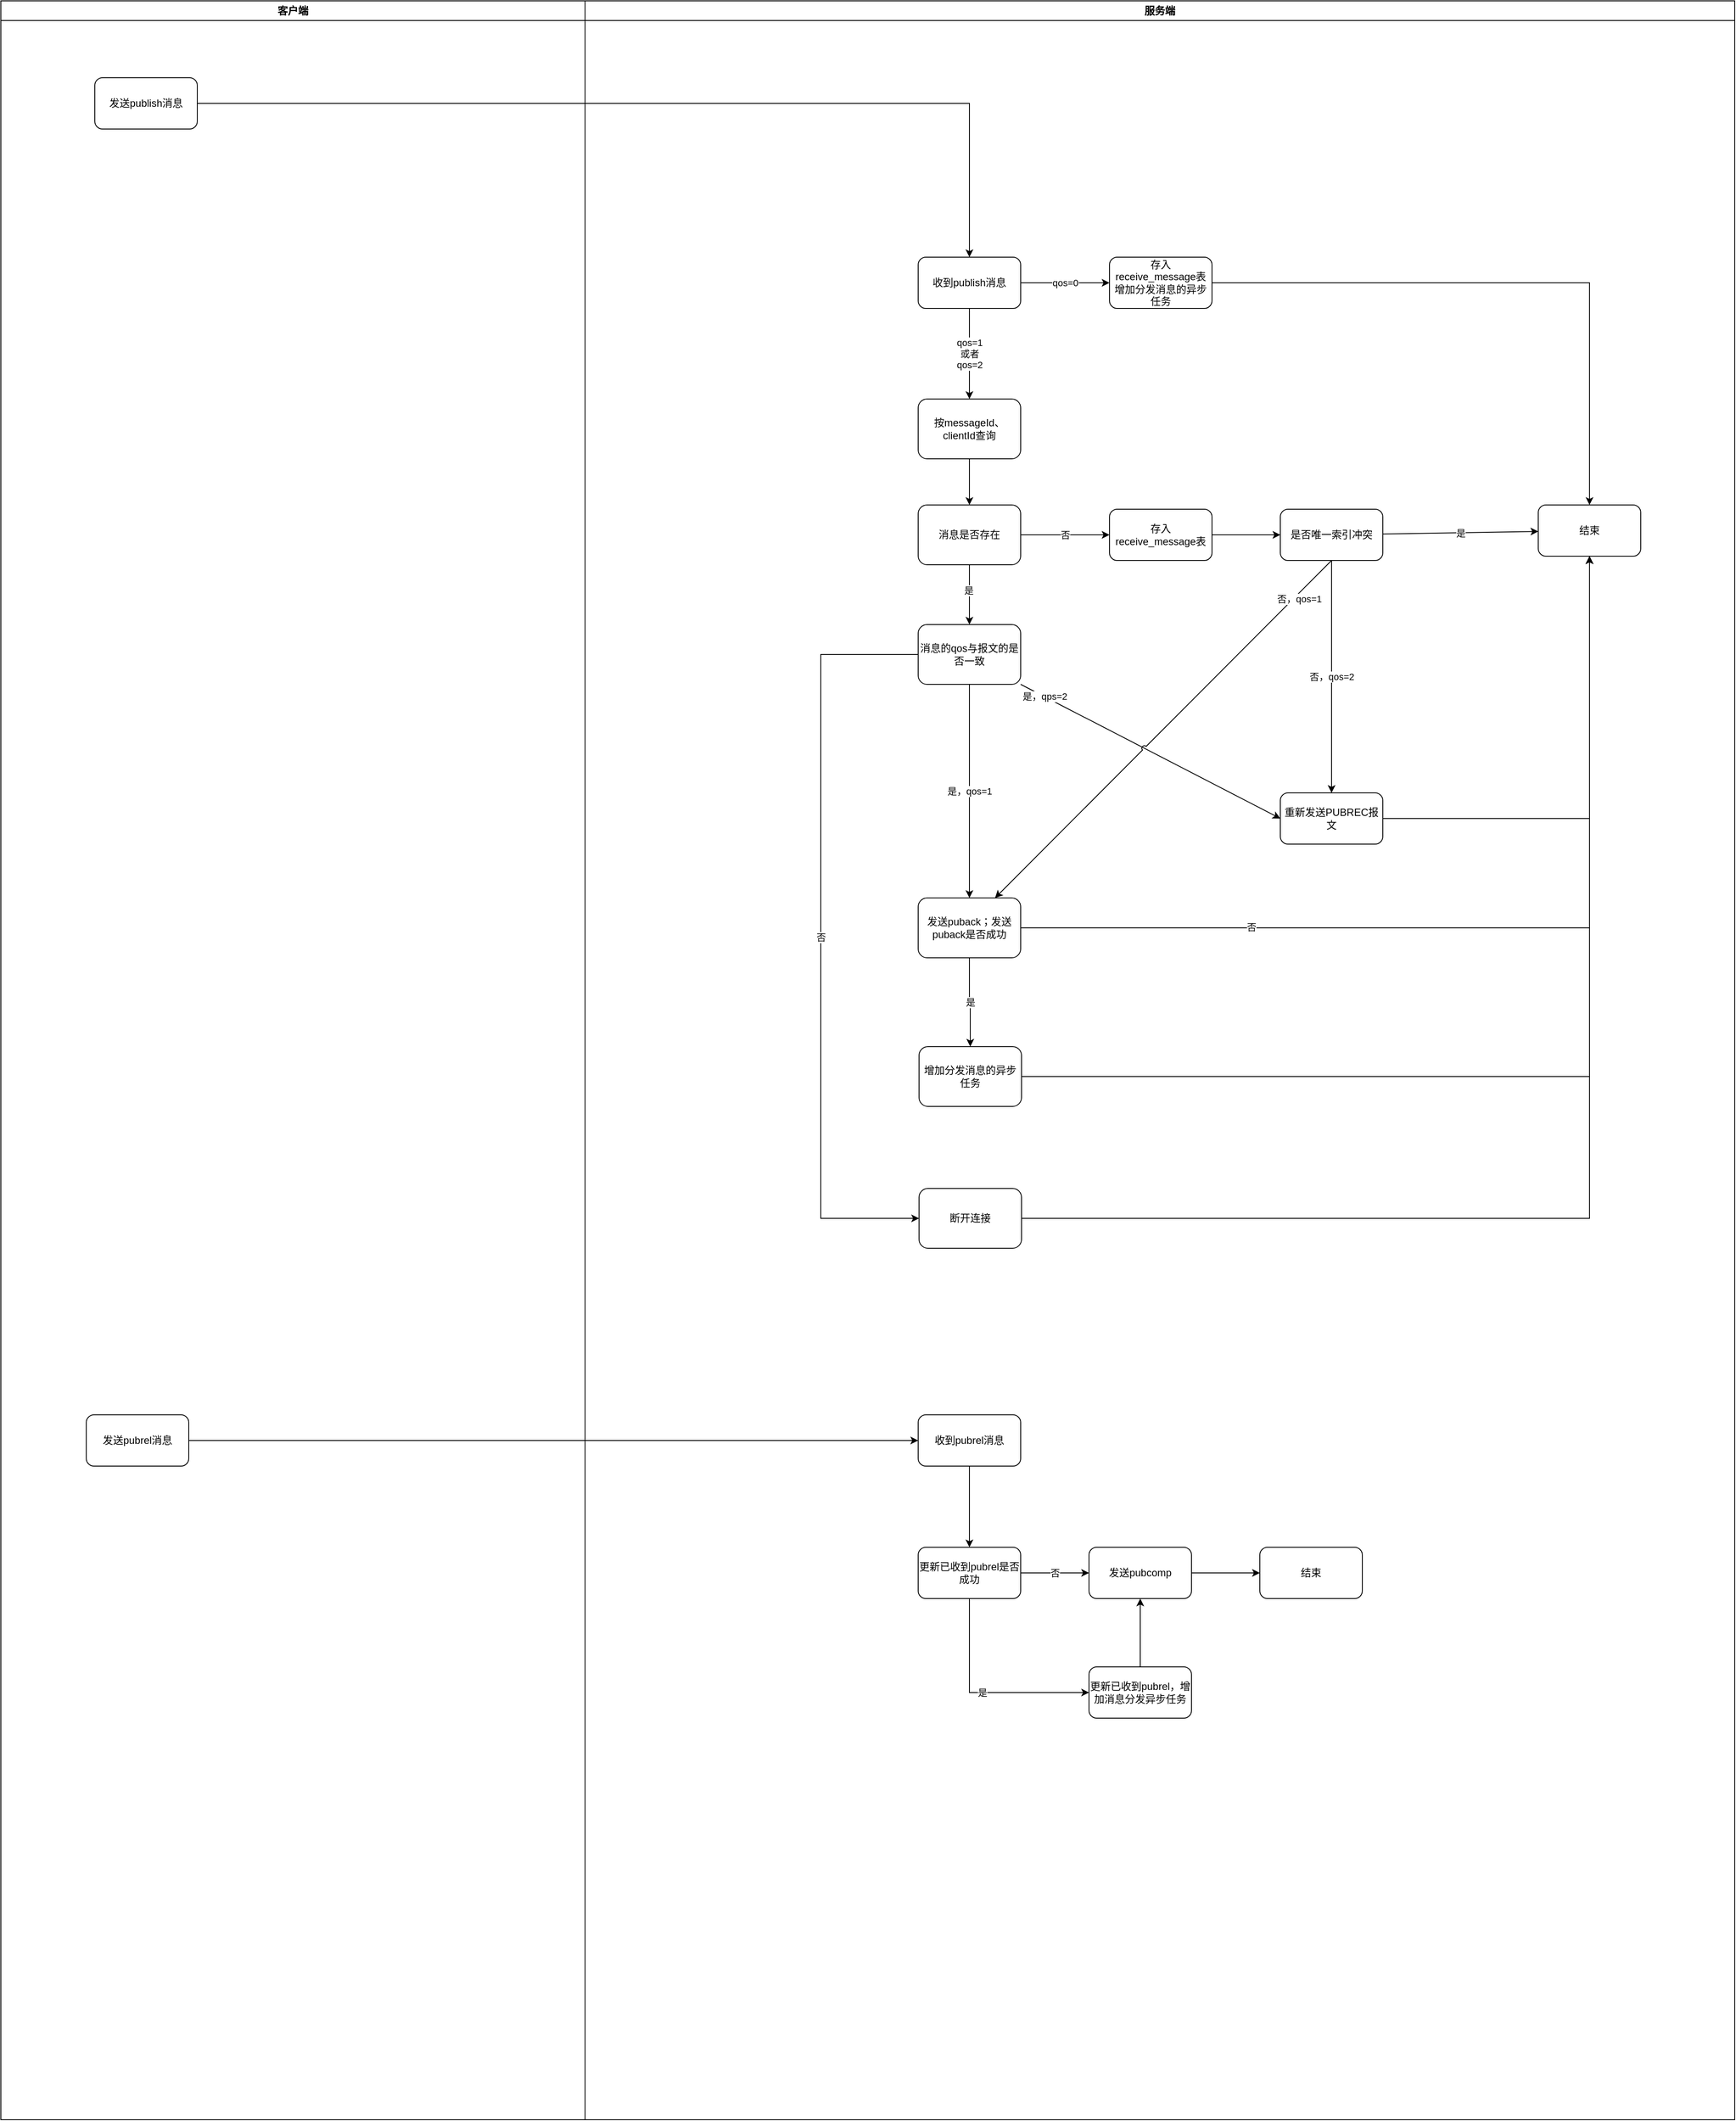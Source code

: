 <mxfile version="20.5.3" type="embed" pages="4"><diagram id="6msJLrnT3YrAkbBIrzmL" name="入站消息"><mxGraphModel dx="3067" dy="1200" grid="1" gridSize="10" guides="1" tooltips="1" connect="1" arrows="1" fold="1" page="1" pageScale="1" pageWidth="850" pageHeight="1100" math="0" shadow="0"><root><mxCell id="0"/><mxCell id="1" parent="0"/><mxCell id="iESZrySSaNiz9em4wrno-1" value="服务端" style="swimlane;whiteSpace=wrap;html=1;startSize=23;" vertex="1" parent="1"><mxGeometry x="414" y="240" width="1346" height="2480" as="geometry"/></mxCell><mxCell id="iESZrySSaNiz9em4wrno-2" value="qos=1&lt;br&gt;或者&lt;br&gt;qos=2" style="edgeStyle=orthogonalEdgeStyle;rounded=0;orthogonalLoop=1;jettySize=auto;html=1;entryX=0.5;entryY=0;entryDx=0;entryDy=0;" edge="1" parent="iESZrySSaNiz9em4wrno-1" source="iESZrySSaNiz9em4wrno-6" target="iESZrySSaNiz9em4wrno-8"><mxGeometry relative="1" as="geometry"><mxPoint x="450" y="440.0" as="targetPoint"/></mxGeometry></mxCell><mxCell id="iESZrySSaNiz9em4wrno-77" value="qos=0" style="edgeStyle=none;rounded=0;jumpStyle=arc;orthogonalLoop=1;jettySize=auto;html=1;" edge="1" parent="iESZrySSaNiz9em4wrno-1" source="iESZrySSaNiz9em4wrno-6" target="iESZrySSaNiz9em4wrno-76"><mxGeometry relative="1" as="geometry"/></mxCell><mxCell id="iESZrySSaNiz9em4wrno-6" value="收到publish消息" style="rounded=1;whiteSpace=wrap;html=1;" vertex="1" parent="iESZrySSaNiz9em4wrno-1"><mxGeometry x="390" y="300" width="120" height="60" as="geometry"/></mxCell><mxCell id="iESZrySSaNiz9em4wrno-7" value="" style="edgeStyle=orthogonalEdgeStyle;rounded=0;orthogonalLoop=1;jettySize=auto;html=1;" edge="1" parent="iESZrySSaNiz9em4wrno-1" source="iESZrySSaNiz9em4wrno-8" target="iESZrySSaNiz9em4wrno-12"><mxGeometry relative="1" as="geometry"/></mxCell><mxCell id="iESZrySSaNiz9em4wrno-8" value="按messageId、clientId查询" style="rounded=1;whiteSpace=wrap;html=1;" vertex="1" parent="iESZrySSaNiz9em4wrno-1"><mxGeometry x="390" y="466" width="120" height="70" as="geometry"/></mxCell><mxCell id="iESZrySSaNiz9em4wrno-10" value="" style="edgeStyle=orthogonalEdgeStyle;rounded=0;orthogonalLoop=1;jettySize=auto;html=1;" edge="1" parent="iESZrySSaNiz9em4wrno-1" source="iESZrySSaNiz9em4wrno-12" target="iESZrySSaNiz9em4wrno-17"><mxGeometry relative="1" as="geometry"/></mxCell><mxCell id="iESZrySSaNiz9em4wrno-11" value="是" style="edgeLabel;html=1;align=center;verticalAlign=middle;resizable=0;points=[];" vertex="1" connectable="0" parent="iESZrySSaNiz9em4wrno-10"><mxGeometry x="-0.15" y="-1" relative="1" as="geometry"><mxPoint as="offset"/></mxGeometry></mxCell><mxCell id="iESZrySSaNiz9em4wrno-82" value="否" style="edgeStyle=none;rounded=0;jumpStyle=arc;orthogonalLoop=1;jettySize=auto;html=1;" edge="1" parent="iESZrySSaNiz9em4wrno-1" source="iESZrySSaNiz9em4wrno-12" target="iESZrySSaNiz9em4wrno-29"><mxGeometry relative="1" as="geometry"/></mxCell><mxCell id="iESZrySSaNiz9em4wrno-12" value="消息是否存在" style="rounded=1;whiteSpace=wrap;html=1;" vertex="1" parent="iESZrySSaNiz9em4wrno-1"><mxGeometry x="390" y="590" width="120" height="70" as="geometry"/></mxCell><mxCell id="iESZrySSaNiz9em4wrno-16" value="是，qos=1" style="edgeStyle=orthogonalEdgeStyle;rounded=0;orthogonalLoop=1;jettySize=auto;html=1;entryX=0.5;entryY=0;entryDx=0;entryDy=0;" edge="1" parent="iESZrySSaNiz9em4wrno-1" source="iESZrySSaNiz9em4wrno-17" target="iESZrySSaNiz9em4wrno-47"><mxGeometry relative="1" as="geometry"/></mxCell><mxCell id="iESZrySSaNiz9em4wrno-106" style="rounded=0;jumpStyle=arc;orthogonalLoop=1;jettySize=auto;html=1;exitX=1;exitY=1;exitDx=0;exitDy=0;entryX=0;entryY=0.5;entryDx=0;entryDy=0;" edge="1" parent="iESZrySSaNiz9em4wrno-1" source="iESZrySSaNiz9em4wrno-17" target="iESZrySSaNiz9em4wrno-49"><mxGeometry relative="1" as="geometry"/></mxCell><mxCell id="iESZrySSaNiz9em4wrno-108" value="是，qps=2" style="edgeLabel;html=1;align=center;verticalAlign=middle;resizable=0;points=[];" vertex="1" connectable="0" parent="iESZrySSaNiz9em4wrno-106"><mxGeometry x="-0.819" y="1" relative="1" as="geometry"><mxPoint as="offset"/></mxGeometry></mxCell><mxCell id="iESZrySSaNiz9em4wrno-112" value="否" style="edgeStyle=orthogonalEdgeStyle;rounded=0;jumpStyle=arc;orthogonalLoop=1;jettySize=auto;html=1;entryX=0;entryY=0.5;entryDx=0;entryDy=0;" edge="1" parent="iESZrySSaNiz9em4wrno-1" source="iESZrySSaNiz9em4wrno-17" target="iESZrySSaNiz9em4wrno-63"><mxGeometry relative="1" as="geometry"><Array as="points"><mxPoint x="276" y="765"/><mxPoint x="276" y="1425"/></Array></mxGeometry></mxCell><mxCell id="iESZrySSaNiz9em4wrno-17" value="消息的qos与报文的是否一致" style="rounded=1;whiteSpace=wrap;html=1;" vertex="1" parent="iESZrySSaNiz9em4wrno-1"><mxGeometry x="390" y="730" width="120" height="70" as="geometry"/></mxCell><mxCell id="iESZrySSaNiz9em4wrno-84" value="" style="edgeStyle=none;rounded=0;jumpStyle=arc;orthogonalLoop=1;jettySize=auto;html=1;" edge="1" parent="iESZrySSaNiz9em4wrno-1" source="iESZrySSaNiz9em4wrno-29" target="iESZrySSaNiz9em4wrno-83"><mxGeometry relative="1" as="geometry"/></mxCell><mxCell id="iESZrySSaNiz9em4wrno-29" value="存入receive_message表" style="rounded=1;whiteSpace=wrap;html=1;" vertex="1" parent="iESZrySSaNiz9em4wrno-1"><mxGeometry x="614" y="595" width="120" height="60" as="geometry"/></mxCell><mxCell id="hggOCaARPzmzUswJbIeH-9" style="edgeStyle=none;rounded=0;jumpStyle=arc;orthogonalLoop=1;jettySize=auto;html=1;" edge="1" parent="iESZrySSaNiz9em4wrno-1" source="iESZrySSaNiz9em4wrno-31" target="hggOCaARPzmzUswJbIeH-1"><mxGeometry relative="1" as="geometry"/></mxCell><mxCell id="iESZrySSaNiz9em4wrno-31" value="收到pubrel消息" style="rounded=1;whiteSpace=wrap;html=1;" vertex="1" parent="iESZrySSaNiz9em4wrno-1"><mxGeometry x="390.0" y="1655" width="120" height="60" as="geometry"/></mxCell><mxCell id="iESZrySSaNiz9em4wrno-115" value="" style="edgeStyle=orthogonalEdgeStyle;rounded=0;jumpStyle=arc;orthogonalLoop=1;jettySize=auto;html=1;" edge="1" parent="iESZrySSaNiz9em4wrno-1" source="iESZrySSaNiz9em4wrno-44" target="iESZrySSaNiz9em4wrno-114"><mxGeometry relative="1" as="geometry"/></mxCell><mxCell id="iESZrySSaNiz9em4wrno-44" value="发送pubcomp" style="rounded=1;whiteSpace=wrap;html=1;" vertex="1" parent="iESZrySSaNiz9em4wrno-1"><mxGeometry x="590.0" y="1810" width="120" height="60" as="geometry"/></mxCell><mxCell id="iESZrySSaNiz9em4wrno-45" value="是" style="edgeStyle=orthogonalEdgeStyle;rounded=0;orthogonalLoop=1;jettySize=auto;html=1;" edge="1" parent="iESZrySSaNiz9em4wrno-1" source="iESZrySSaNiz9em4wrno-47" target="iESZrySSaNiz9em4wrno-55"><mxGeometry relative="1" as="geometry"/></mxCell><mxCell id="iESZrySSaNiz9em4wrno-102" style="edgeStyle=orthogonalEdgeStyle;rounded=0;jumpStyle=arc;orthogonalLoop=1;jettySize=auto;html=1;entryX=0.5;entryY=1;entryDx=0;entryDy=0;" edge="1" parent="iESZrySSaNiz9em4wrno-1" source="iESZrySSaNiz9em4wrno-47" target="iESZrySSaNiz9em4wrno-87"><mxGeometry relative="1" as="geometry"/></mxCell><mxCell id="iESZrySSaNiz9em4wrno-103" value="否" style="edgeLabel;html=1;align=center;verticalAlign=middle;resizable=0;points=[];" vertex="1" connectable="0" parent="iESZrySSaNiz9em4wrno-102"><mxGeometry x="-0.51" y="1" relative="1" as="geometry"><mxPoint as="offset"/></mxGeometry></mxCell><mxCell id="iESZrySSaNiz9em4wrno-47" value="发送puback；发送puback是否成功" style="rounded=1;whiteSpace=wrap;html=1;" vertex="1" parent="iESZrySSaNiz9em4wrno-1"><mxGeometry x="390" y="1050" width="120" height="70" as="geometry"/></mxCell><mxCell id="iESZrySSaNiz9em4wrno-98" style="edgeStyle=orthogonalEdgeStyle;rounded=0;jumpStyle=arc;orthogonalLoop=1;jettySize=auto;html=1;entryX=0.5;entryY=1;entryDx=0;entryDy=0;" edge="1" parent="iESZrySSaNiz9em4wrno-1" source="iESZrySSaNiz9em4wrno-49" target="iESZrySSaNiz9em4wrno-87"><mxGeometry relative="1" as="geometry"/></mxCell><mxCell id="iESZrySSaNiz9em4wrno-49" value="重新发送PUBREC报文" style="rounded=1;whiteSpace=wrap;html=1;" vertex="1" parent="iESZrySSaNiz9em4wrno-1"><mxGeometry x="814" y="927" width="120" height="60" as="geometry"/></mxCell><mxCell id="iESZrySSaNiz9em4wrno-113" value="" style="edgeStyle=orthogonalEdgeStyle;rounded=0;jumpStyle=arc;orthogonalLoop=1;jettySize=auto;html=1;" edge="1" parent="iESZrySSaNiz9em4wrno-1" source="iESZrySSaNiz9em4wrno-51" target="iESZrySSaNiz9em4wrno-44"><mxGeometry relative="1" as="geometry"/></mxCell><mxCell id="iESZrySSaNiz9em4wrno-51" value="更新已收到pubrel，增加消息分发异步任务" style="rounded=1;whiteSpace=wrap;html=1;" vertex="1" parent="iESZrySSaNiz9em4wrno-1"><mxGeometry x="590.0" y="1950" width="120" height="60" as="geometry"/></mxCell><mxCell id="iESZrySSaNiz9em4wrno-104" style="edgeStyle=orthogonalEdgeStyle;rounded=0;jumpStyle=arc;orthogonalLoop=1;jettySize=auto;html=1;entryX=0.5;entryY=1;entryDx=0;entryDy=0;" edge="1" parent="iESZrySSaNiz9em4wrno-1" source="iESZrySSaNiz9em4wrno-55" target="iESZrySSaNiz9em4wrno-87"><mxGeometry relative="1" as="geometry"/></mxCell><mxCell id="iESZrySSaNiz9em4wrno-55" value="增加分发消息的异步任务" style="rounded=1;whiteSpace=wrap;html=1;" vertex="1" parent="iESZrySSaNiz9em4wrno-1"><mxGeometry x="391" y="1224" width="120" height="70" as="geometry"/></mxCell><mxCell id="iESZrySSaNiz9em4wrno-97" style="edgeStyle=orthogonalEdgeStyle;rounded=0;jumpStyle=arc;orthogonalLoop=1;jettySize=auto;html=1;entryX=0.5;entryY=0;entryDx=0;entryDy=0;" edge="1" parent="iESZrySSaNiz9em4wrno-1" source="iESZrySSaNiz9em4wrno-76" target="iESZrySSaNiz9em4wrno-87"><mxGeometry relative="1" as="geometry"/></mxCell><mxCell id="iESZrySSaNiz9em4wrno-76" value="存入receive_message表&lt;br&gt;增加分发消息的异步任务" style="rounded=1;whiteSpace=wrap;html=1;" vertex="1" parent="iESZrySSaNiz9em4wrno-1"><mxGeometry x="614" y="300" width="120" height="60" as="geometry"/></mxCell><mxCell id="iESZrySSaNiz9em4wrno-88" value="是" style="edgeStyle=none;rounded=0;jumpStyle=arc;orthogonalLoop=1;jettySize=auto;html=1;" edge="1" parent="iESZrySSaNiz9em4wrno-1" source="iESZrySSaNiz9em4wrno-83" target="iESZrySSaNiz9em4wrno-87"><mxGeometry relative="1" as="geometry"/></mxCell><mxCell id="iESZrySSaNiz9em4wrno-83" value="是否唯一索引冲突" style="rounded=1;whiteSpace=wrap;html=1;" vertex="1" parent="iESZrySSaNiz9em4wrno-1"><mxGeometry x="814" y="595" width="120" height="60" as="geometry"/></mxCell><mxCell id="iESZrySSaNiz9em4wrno-93" value="否，qos=2" style="edgeStyle=none;rounded=0;jumpStyle=arc;orthogonalLoop=1;jettySize=auto;html=1;exitX=0.5;exitY=1;exitDx=0;exitDy=0;entryX=0.5;entryY=0;entryDx=0;entryDy=0;" edge="1" parent="iESZrySSaNiz9em4wrno-1" source="iESZrySSaNiz9em4wrno-83" target="iESZrySSaNiz9em4wrno-49"><mxGeometry relative="1" as="geometry"><mxPoint x="874" y="795" as="sourcePoint"/></mxGeometry></mxCell><mxCell id="iESZrySSaNiz9em4wrno-94" value="否，qos=1" style="edgeStyle=none;rounded=0;jumpStyle=arc;orthogonalLoop=1;jettySize=auto;html=1;exitX=0.5;exitY=1;exitDx=0;exitDy=0;entryX=0.75;entryY=0;entryDx=0;entryDy=0;" edge="1" parent="iESZrySSaNiz9em4wrno-1" source="iESZrySSaNiz9em4wrno-83" target="iESZrySSaNiz9em4wrno-47"><mxGeometry x="-0.79" y="5" relative="1" as="geometry"><mxPoint x="814" y="765" as="sourcePoint"/><mxPoint x="476" y="1010" as="targetPoint"/><mxPoint as="offset"/></mxGeometry></mxCell><mxCell id="iESZrySSaNiz9em4wrno-87" value="结束" style="rounded=1;whiteSpace=wrap;html=1;" vertex="1" parent="iESZrySSaNiz9em4wrno-1"><mxGeometry x="1116" y="590" width="120" height="60" as="geometry"/></mxCell><mxCell id="iESZrySSaNiz9em4wrno-109" style="edgeStyle=orthogonalEdgeStyle;rounded=0;jumpStyle=arc;orthogonalLoop=1;jettySize=auto;html=1;entryX=0.5;entryY=1;entryDx=0;entryDy=0;" edge="1" parent="iESZrySSaNiz9em4wrno-1" source="iESZrySSaNiz9em4wrno-63" target="iESZrySSaNiz9em4wrno-87"><mxGeometry relative="1" as="geometry"/></mxCell><mxCell id="iESZrySSaNiz9em4wrno-63" value="断开连接" style="rounded=1;whiteSpace=wrap;html=1;" vertex="1" parent="iESZrySSaNiz9em4wrno-1"><mxGeometry x="391" y="1390" width="120" height="70" as="geometry"/></mxCell><mxCell id="iESZrySSaNiz9em4wrno-114" value="结束" style="rounded=1;whiteSpace=wrap;html=1;" vertex="1" parent="iESZrySSaNiz9em4wrno-1"><mxGeometry x="790.0" y="1810" width="120" height="60" as="geometry"/></mxCell><mxCell id="hggOCaARPzmzUswJbIeH-5" value="是" style="edgeStyle=orthogonalEdgeStyle;rounded=0;jumpStyle=arc;orthogonalLoop=1;jettySize=auto;html=1;" edge="1" parent="iESZrySSaNiz9em4wrno-1" source="hggOCaARPzmzUswJbIeH-1" target="iESZrySSaNiz9em4wrno-51"><mxGeometry relative="1" as="geometry"><Array as="points"><mxPoint x="450" y="1980"/></Array></mxGeometry></mxCell><mxCell id="hggOCaARPzmzUswJbIeH-10" value="否" style="edgeStyle=orthogonalEdgeStyle;rounded=0;jumpStyle=arc;orthogonalLoop=1;jettySize=auto;html=1;" edge="1" parent="iESZrySSaNiz9em4wrno-1" source="hggOCaARPzmzUswJbIeH-1" target="iESZrySSaNiz9em4wrno-44"><mxGeometry relative="1" as="geometry"/></mxCell><mxCell id="hggOCaARPzmzUswJbIeH-1" value="更新已收到pubrel是否成功" style="rounded=1;whiteSpace=wrap;html=1;" vertex="1" parent="iESZrySSaNiz9em4wrno-1"><mxGeometry x="390.0" y="1810" width="120" height="60" as="geometry"/></mxCell><mxCell id="iESZrySSaNiz9em4wrno-57" value="客户端" style="swimlane;whiteSpace=wrap;html=1;" vertex="1" parent="1"><mxGeometry x="-270" y="240" width="684" height="2480" as="geometry"/></mxCell><mxCell id="iESZrySSaNiz9em4wrno-58" value="发送publish消息" style="rounded=1;whiteSpace=wrap;html=1;" vertex="1" parent="iESZrySSaNiz9em4wrno-57"><mxGeometry x="110.0" y="90" width="120" height="60" as="geometry"/></mxCell><mxCell id="iESZrySSaNiz9em4wrno-59" value="发送pubrel消息" style="rounded=1;whiteSpace=wrap;html=1;" vertex="1" parent="iESZrySSaNiz9em4wrno-57"><mxGeometry x="100.0" y="1655" width="120" height="60" as="geometry"/></mxCell><mxCell id="iESZrySSaNiz9em4wrno-60" style="edgeStyle=orthogonalEdgeStyle;rounded=0;orthogonalLoop=1;jettySize=auto;html=1;entryX=0.5;entryY=0;entryDx=0;entryDy=0;" edge="1" parent="1" source="iESZrySSaNiz9em4wrno-58" target="iESZrySSaNiz9em4wrno-6"><mxGeometry relative="1" as="geometry"/></mxCell><mxCell id="iESZrySSaNiz9em4wrno-61" style="edgeStyle=orthogonalEdgeStyle;rounded=0;orthogonalLoop=1;jettySize=auto;html=1;entryX=0;entryY=0.5;entryDx=0;entryDy=0;" edge="1" parent="1" source="iESZrySSaNiz9em4wrno-59" target="iESZrySSaNiz9em4wrno-31"><mxGeometry relative="1" as="geometry"/></mxCell></root></mxGraphModel></diagram><diagram id="k4jWE-amrAnNTFHHnCet" name="异步任务-分发消息任务"><mxGraphModel dx="1552" dy="840" grid="1" gridSize="10" guides="1" tooltips="1" connect="1" arrows="1" fold="1" page="1" pageScale="1" pageWidth="850" pageHeight="1100" math="0" shadow="0"><root><mxCell id="0"/><mxCell id="1" parent="0"/><mxCell id="0fl1IppJ4GoYzok4VV-b-3" value="" style="edgeStyle=orthogonalEdgeStyle;rounded=0;jumpStyle=arc;orthogonalLoop=1;jettySize=auto;html=1;" edge="1" parent="1" source="0fl1IppJ4GoYzok4VV-b-1" target="0fl1IppJ4GoYzok4VV-b-2"><mxGeometry relative="1" as="geometry"/></mxCell><mxCell id="0fl1IppJ4GoYzok4VV-b-1" value="根据messageid和clientid查询消息" style="rounded=1;whiteSpace=wrap;html=1;" vertex="1" parent="1"><mxGeometry x="340" y="140" width="120" height="60" as="geometry"/></mxCell><mxCell id="0fl1IppJ4GoYzok4VV-b-5" value="否" style="edgeStyle=orthogonalEdgeStyle;rounded=0;jumpStyle=arc;orthogonalLoop=1;jettySize=auto;html=1;" edge="1" parent="1" source="0fl1IppJ4GoYzok4VV-b-2" target="0fl1IppJ4GoYzok4VV-b-4"><mxGeometry relative="1" as="geometry"/></mxCell><mxCell id="fluc5wtObKBqnOCHpVQG-2" value="" style="edgeStyle=orthogonalEdgeStyle;rounded=0;jumpStyle=arc;orthogonalLoop=1;jettySize=auto;html=1;" edge="1" parent="1" source="0fl1IppJ4GoYzok4VV-b-2" target="fluc5wtObKBqnOCHpVQG-1"><mxGeometry relative="1" as="geometry"/></mxCell><mxCell id="0fl1IppJ4GoYzok4VV-b-2" value="消息是否存在" style="rounded=1;whiteSpace=wrap;html=1;" vertex="1" parent="1"><mxGeometry x="340" y="280" width="120" height="60" as="geometry"/></mxCell><mxCell id="0fl1IppJ4GoYzok4VV-b-4" value="结束" style="rounded=1;whiteSpace=wrap;html=1;" vertex="1" parent="1"><mxGeometry x="540" y="280" width="120" height="60" as="geometry"/></mxCell><mxCell id="0fl1IppJ4GoYzok4VV-b-9" value="" style="edgeStyle=orthogonalEdgeStyle;rounded=0;jumpStyle=arc;orthogonalLoop=1;jettySize=auto;html=1;" edge="1" parent="1" source="0fl1IppJ4GoYzok4VV-b-6" target="0fl1IppJ4GoYzok4VV-b-8"><mxGeometry relative="1" as="geometry"/></mxCell><mxCell id="0fl1IppJ4GoYzok4VV-b-6" value="根据topic匹配topic filter" style="rounded=1;whiteSpace=wrap;html=1;" vertex="1" parent="1"><mxGeometry x="340" y="579" width="120" height="60" as="geometry"/></mxCell><mxCell id="0fl1IppJ4GoYzok4VV-b-11" value="" style="edgeStyle=orthogonalEdgeStyle;rounded=0;jumpStyle=arc;orthogonalLoop=1;jettySize=auto;html=1;" edge="1" parent="1" source="0fl1IppJ4GoYzok4VV-b-8" target="0fl1IppJ4GoYzok4VV-b-10"><mxGeometry relative="1" as="geometry"/></mxCell><mxCell id="0fl1IppJ4GoYzok4VV-b-8" value="根据topic filter匹配客户端" style="rounded=1;whiteSpace=wrap;html=1;" vertex="1" parent="1"><mxGeometry x="340" y="719" width="120" height="60" as="geometry"/></mxCell><mxCell id="fluc5wtObKBqnOCHpVQG-6" style="edgeStyle=orthogonalEdgeStyle;rounded=0;jumpStyle=arc;orthogonalLoop=1;jettySize=auto;html=1;entryX=0.5;entryY=1;entryDx=0;entryDy=0;" edge="1" parent="1" source="0fl1IppJ4GoYzok4VV-b-10" target="0fl1IppJ4GoYzok4VV-b-4"><mxGeometry relative="1" as="geometry"/></mxCell><mxCell id="0fl1IppJ4GoYzok4VV-b-10" value="批量插入send_message消息及其异步任务" style="rounded=1;whiteSpace=wrap;html=1;" vertex="1" parent="1"><mxGeometry x="340" y="859" width="120" height="60" as="geometry"/></mxCell><mxCell id="fluc5wtObKBqnOCHpVQG-3" value="" style="edgeStyle=orthogonalEdgeStyle;rounded=0;jumpStyle=arc;orthogonalLoop=1;jettySize=auto;html=1;" edge="1" parent="1" source="fluc5wtObKBqnOCHpVQG-1" target="0fl1IppJ4GoYzok4VV-b-6"><mxGeometry relative="1" as="geometry"/></mxCell><mxCell id="fluc5wtObKBqnOCHpVQG-4" value="是" style="edgeLabel;html=1;align=center;verticalAlign=middle;resizable=0;points=[];" vertex="1" connectable="0" parent="fluc5wtObKBqnOCHpVQG-3"><mxGeometry x="-0.309" y="1" relative="1" as="geometry"><mxPoint as="offset"/></mxGeometry></mxCell><mxCell id="fluc5wtObKBqnOCHpVQG-5" value="否" style="edgeStyle=orthogonalEdgeStyle;rounded=0;jumpStyle=arc;orthogonalLoop=1;jettySize=auto;html=1;entryX=0.5;entryY=1;entryDx=0;entryDy=0;" edge="1" parent="1" source="fluc5wtObKBqnOCHpVQG-1" target="0fl1IppJ4GoYzok4VV-b-4"><mxGeometry x="-0.36" relative="1" as="geometry"><mxPoint as="offset"/></mxGeometry></mxCell><mxCell id="fluc5wtObKBqnOCHpVQG-1" value="删除该条记录是否成功" style="rounded=1;whiteSpace=wrap;html=1;" vertex="1" parent="1"><mxGeometry x="340" y="420" width="120" height="60" as="geometry"/></mxCell></root></mxGraphModel></diagram><diagram id="K6ayVnm4Q7NiHEKUyF0k" name="出站消息"><mxGraphModel dx="1826" dy="988" grid="1" gridSize="10" guides="1" tooltips="1" connect="1" arrows="1" fold="1" page="1" pageScale="1" pageWidth="827" pageHeight="1169" math="0" shadow="0"><root><mxCell id="0"/><mxCell id="1" parent="0"/><mxCell id="GzOiODAGneL9vTj7HFSQ-1" value="客户端" style="swimlane;whiteSpace=wrap;html=1;" parent="1" vertex="1"><mxGeometry x="340" y="420" width="430" height="1560" as="geometry"/></mxCell><mxCell id="GzOiODAGneL9vTj7HFSQ-14" value="" style="edgeStyle=orthogonalEdgeStyle;rounded=0;orthogonalLoop=1;jettySize=auto;html=1;" parent="GzOiODAGneL9vTj7HFSQ-1" source="GzOiODAGneL9vTj7HFSQ-4" target="GzOiODAGneL9vTj7HFSQ-7" edge="1"><mxGeometry relative="1" as="geometry"/></mxCell><mxCell id="GzOiODAGneL9vTj7HFSQ-4" value="收到publish消息" style="rounded=1;whiteSpace=wrap;html=1;" parent="GzOiODAGneL9vTj7HFSQ-1" vertex="1"><mxGeometry x="170" y="50" width="120" height="60" as="geometry"/></mxCell><mxCell id="GzOiODAGneL9vTj7HFSQ-7" value="发送puback消息" style="rounded=1;whiteSpace=wrap;html=1;" parent="GzOiODAGneL9vTj7HFSQ-1" vertex="1"><mxGeometry x="170" y="200" width="120" height="60" as="geometry"/></mxCell><mxCell id="bqhSTv_wxcXyNgmSgenb-22" value="" style="edgeStyle=orthogonalEdgeStyle;rounded=0;orthogonalLoop=1;jettySize=auto;html=1;" parent="GzOiODAGneL9vTj7HFSQ-1" source="GzOiODAGneL9vTj7HFSQ-19" target="bqhSTv_wxcXyNgmSgenb-1" edge="1"><mxGeometry relative="1" as="geometry"/></mxCell><mxCell id="GzOiODAGneL9vTj7HFSQ-19" value="收到publish消息" style="whiteSpace=wrap;html=1;rounded=1;" parent="GzOiODAGneL9vTj7HFSQ-1" vertex="1"><mxGeometry x="170" y="540" width="120" height="60" as="geometry"/></mxCell><mxCell id="bqhSTv_wxcXyNgmSgenb-17" value="" style="edgeStyle=orthogonalEdgeStyle;rounded=0;orthogonalLoop=1;jettySize=auto;html=1;" parent="GzOiODAGneL9vTj7HFSQ-1" source="bqhSTv_wxcXyNgmSgenb-14" target="bqhSTv_wxcXyNgmSgenb-16" edge="1"><mxGeometry relative="1" as="geometry"/></mxCell><mxCell id="bqhSTv_wxcXyNgmSgenb-14" value="收到pubrel消息" style="whiteSpace=wrap;html=1;rounded=1;" parent="GzOiODAGneL9vTj7HFSQ-1" vertex="1"><mxGeometry x="170" y="1140" width="120" height="60" as="geometry"/></mxCell><mxCell id="bqhSTv_wxcXyNgmSgenb-16" value="发送pubcomp消息" style="whiteSpace=wrap;html=1;rounded=1;" parent="GzOiODAGneL9vTj7HFSQ-1" vertex="1"><mxGeometry x="170" y="1280" width="120" height="60" as="geometry"/></mxCell><mxCell id="bqhSTv_wxcXyNgmSgenb-1" value="发送pubrec消息" style="whiteSpace=wrap;html=1;rounded=1;" parent="GzOiODAGneL9vTj7HFSQ-1" vertex="1"><mxGeometry x="170" y="700" width="120" height="60" as="geometry"/></mxCell><mxCell id="GzOiODAGneL9vTj7HFSQ-2" value="服务端" style="swimlane;whiteSpace=wrap;html=1;" parent="1" vertex="1"><mxGeometry x="770" y="420" width="440" height="1560" as="geometry"/></mxCell><mxCell id="GzOiODAGneL9vTj7HFSQ-3" value="发送publish消息" style="rounded=1;whiteSpace=wrap;html=1;" parent="GzOiODAGneL9vTj7HFSQ-2" vertex="1"><mxGeometry x="150" y="50" width="120" height="60" as="geometry"/></mxCell><mxCell id="GzOiODAGneL9vTj7HFSQ-17" value="" style="edgeStyle=orthogonalEdgeStyle;rounded=0;orthogonalLoop=1;jettySize=auto;html=1;" parent="GzOiODAGneL9vTj7HFSQ-2" source="GzOiODAGneL9vTj7HFSQ-10" target="GzOiODAGneL9vTj7HFSQ-16" edge="1"><mxGeometry relative="1" as="geometry"/></mxCell><mxCell id="GzOiODAGneL9vTj7HFSQ-10" value="收到puback消息" style="rounded=1;whiteSpace=wrap;html=1;" parent="GzOiODAGneL9vTj7HFSQ-2" vertex="1"><mxGeometry x="150" y="200" width="120" height="60" as="geometry"/></mxCell><mxCell id="GzOiODAGneL9vTj7HFSQ-16" value="更新消息puback状态；完成publish异步任务" style="rounded=1;whiteSpace=wrap;html=1;" parent="GzOiODAGneL9vTj7HFSQ-2" vertex="1"><mxGeometry x="150" y="340" width="120" height="60" as="geometry"/></mxCell><mxCell id="GzOiODAGneL9vTj7HFSQ-18" value="发送publish消息" style="rounded=1;whiteSpace=wrap;html=1;" parent="GzOiODAGneL9vTj7HFSQ-2" vertex="1"><mxGeometry x="150" y="540" width="120" height="60" as="geometry"/></mxCell><mxCell id="bqhSTv_wxcXyNgmSgenb-13" value="发送pubrel消息" style="rounded=1;whiteSpace=wrap;html=1;" parent="GzOiODAGneL9vTj7HFSQ-2" vertex="1"><mxGeometry x="150" y="1140" width="120" height="60" as="geometry"/></mxCell><mxCell id="bqhSTv_wxcXyNgmSgenb-20" value="收到pubcomp消息&lt;div&gt;更新pubcomp状态；&lt;/div&gt;&lt;div&gt;完成pubrel异步任务&lt;/div&gt;" style="rounded=1;whiteSpace=wrap;html=1;" parent="GzOiODAGneL9vTj7HFSQ-2" vertex="1"><mxGeometry x="150" y="1280" width="120" height="60" as="geometry"/></mxCell><mxCell id="bqhSTv_wxcXyNgmSgenb-9" value="" style="edgeStyle=orthogonalEdgeStyle;rounded=0;orthogonalLoop=1;jettySize=auto;html=1;" parent="GzOiODAGneL9vTj7HFSQ-2" source="bqhSTv_wxcXyNgmSgenb-6" target="bqhSTv_wxcXyNgmSgenb-8" edge="1"><mxGeometry relative="1" as="geometry"/></mxCell><mxCell id="bqhSTv_wxcXyNgmSgenb-6" value="收到pubrec消息" style="rounded=1;whiteSpace=wrap;html=1;" parent="GzOiODAGneL9vTj7HFSQ-2" vertex="1"><mxGeometry x="150" y="700" width="120" height="60" as="geometry"/></mxCell><mxCell id="bqhSTv_wxcXyNgmSgenb-8" value="&lt;div&gt;更新pubrec状态；&lt;/div&gt;完成publish异步任务；增加pubrel异步任务&lt;div&gt;&lt;/div&gt;" style="rounded=1;whiteSpace=wrap;html=1;" parent="GzOiODAGneL9vTj7HFSQ-2" vertex="1"><mxGeometry x="150" y="840" width="120" height="60" as="geometry"/></mxCell><mxCell id="GzOiODAGneL9vTj7HFSQ-5" style="edgeStyle=orthogonalEdgeStyle;rounded=0;orthogonalLoop=1;jettySize=auto;html=1;exitX=0;exitY=0.5;exitDx=0;exitDy=0;" parent="1" source="GzOiODAGneL9vTj7HFSQ-3" target="GzOiODAGneL9vTj7HFSQ-4" edge="1"><mxGeometry relative="1" as="geometry"/></mxCell><mxCell id="GzOiODAGneL9vTj7HFSQ-15" value="qos=1" style="edgeLabel;html=1;align=center;verticalAlign=middle;resizable=0;points=[];" parent="GzOiODAGneL9vTj7HFSQ-5" vertex="1" connectable="0"><mxGeometry x="-0.523" y="1" relative="1" as="geometry"><mxPoint as="offset"/></mxGeometry></mxCell><mxCell id="GzOiODAGneL9vTj7HFSQ-13" style="edgeStyle=orthogonalEdgeStyle;rounded=0;orthogonalLoop=1;jettySize=auto;html=1;entryX=0;entryY=0.5;entryDx=0;entryDy=0;" parent="1" source="GzOiODAGneL9vTj7HFSQ-7" target="GzOiODAGneL9vTj7HFSQ-10" edge="1"><mxGeometry relative="1" as="geometry"/></mxCell><mxCell id="GzOiODAGneL9vTj7HFSQ-20" value="" style="edgeStyle=orthogonalEdgeStyle;rounded=0;orthogonalLoop=1;jettySize=auto;html=1;" parent="1" source="GzOiODAGneL9vTj7HFSQ-18" target="GzOiODAGneL9vTj7HFSQ-19" edge="1"><mxGeometry relative="1" as="geometry"/></mxCell><mxCell id="GzOiODAGneL9vTj7HFSQ-21" value="qos=2" style="edgeLabel;html=1;align=center;verticalAlign=middle;resizable=0;points=[];" parent="GzOiODAGneL9vTj7HFSQ-20" vertex="1" connectable="0"><mxGeometry x="-0.561" y="-2" relative="1" as="geometry"><mxPoint as="offset"/></mxGeometry></mxCell><mxCell id="bqhSTv_wxcXyNgmSgenb-15" style="edgeStyle=orthogonalEdgeStyle;rounded=0;orthogonalLoop=1;jettySize=auto;html=1;entryX=1;entryY=0.5;entryDx=0;entryDy=0;" parent="1" source="bqhSTv_wxcXyNgmSgenb-13" target="bqhSTv_wxcXyNgmSgenb-14" edge="1"><mxGeometry relative="1" as="geometry"/></mxCell><mxCell id="bqhSTv_wxcXyNgmSgenb-21" style="edgeStyle=orthogonalEdgeStyle;rounded=0;orthogonalLoop=1;jettySize=auto;html=1;entryX=0;entryY=0.5;entryDx=0;entryDy=0;" parent="1" source="bqhSTv_wxcXyNgmSgenb-16" target="bqhSTv_wxcXyNgmSgenb-20" edge="1"><mxGeometry relative="1" as="geometry"/></mxCell><mxCell id="bqhSTv_wxcXyNgmSgenb-7" style="edgeStyle=orthogonalEdgeStyle;rounded=0;orthogonalLoop=1;jettySize=auto;html=1;entryX=0;entryY=0.5;entryDx=0;entryDy=0;" parent="1" source="bqhSTv_wxcXyNgmSgenb-1" target="bqhSTv_wxcXyNgmSgenb-6" edge="1"><mxGeometry relative="1" as="geometry"/></mxCell></root></mxGraphModel></diagram><diagram id="4qeNa46pEVVLE3i9eAhn" name="异步任务-发送publish报文"><mxGraphModel dx="1552" dy="840" grid="1" gridSize="10" guides="1" tooltips="1" connect="1" arrows="1" fold="1" page="1" pageScale="1" pageWidth="850" pageHeight="1100" math="0" shadow="0"><root><mxCell id="0"/><mxCell id="1" parent="0"/><mxCell id="yzGZU8PBOy7eUI11wV_d-3" value="" style="edgeStyle=orthogonalEdgeStyle;rounded=0;orthogonalLoop=1;jettySize=auto;html=1;" parent="1" source="yzGZU8PBOy7eUI11wV_d-1" target="yzGZU8PBOy7eUI11wV_d-2" edge="1"><mxGeometry relative="1" as="geometry"/></mxCell><mxCell id="yzGZU8PBOy7eUI11wV_d-1" value="开始" style="rounded=1;whiteSpace=wrap;html=1;" parent="1" vertex="1"><mxGeometry x="160" y="120" width="120" height="60" as="geometry"/></mxCell><mxCell id="yzGZU8PBOy7eUI11wV_d-5" value="是" style="edgeStyle=orthogonalEdgeStyle;rounded=0;orthogonalLoop=1;jettySize=auto;html=1;" parent="1" source="yzGZU8PBOy7eUI11wV_d-2" target="yzGZU8PBOy7eUI11wV_d-4" edge="1"><mxGeometry relative="1" as="geometry"/></mxCell><mxCell id="yzGZU8PBOy7eUI11wV_d-7" value="否" style="edgeStyle=orthogonalEdgeStyle;rounded=0;orthogonalLoop=1;jettySize=auto;html=1;" parent="1" source="yzGZU8PBOy7eUI11wV_d-2" target="yzGZU8PBOy7eUI11wV_d-6" edge="1"><mxGeometry relative="1" as="geometry"/></mxCell><mxCell id="yzGZU8PBOy7eUI11wV_d-2" value="查询消息是否存在" style="rounded=1;whiteSpace=wrap;html=1;" parent="1" vertex="1"><mxGeometry x="160" y="260" width="120" height="60" as="geometry"/></mxCell><mxCell id="yzGZU8PBOy7eUI11wV_d-11" value="qos=1" style="edgeStyle=orthogonalEdgeStyle;rounded=0;orthogonalLoop=1;jettySize=auto;html=1;" parent="1" source="yzGZU8PBOy7eUI11wV_d-4" target="yzGZU8PBOy7eUI11wV_d-10" edge="1"><mxGeometry relative="1" as="geometry"/></mxCell><mxCell id="7t1D-U24dZ-YpqizAq16-2" value="qos=2" style="edgeStyle=orthogonalEdgeStyle;rounded=0;orthogonalLoop=1;jettySize=auto;html=1;" parent="1" source="yzGZU8PBOy7eUI11wV_d-4" target="7t1D-U24dZ-YpqizAq16-1" edge="1"><mxGeometry relative="1" as="geometry"/></mxCell><mxCell id="yzGZU8PBOy7eUI11wV_d-4" value="根据qos等级去处理" style="rounded=1;whiteSpace=wrap;html=1;" parent="1" vertex="1"><mxGeometry x="160" y="400" width="120" height="60" as="geometry"/></mxCell><mxCell id="yzGZU8PBOy7eUI11wV_d-9" value="" style="edgeStyle=orthogonalEdgeStyle;rounded=0;orthogonalLoop=1;jettySize=auto;html=1;" parent="1" source="yzGZU8PBOy7eUI11wV_d-6" target="yzGZU8PBOy7eUI11wV_d-8" edge="1"><mxGeometry relative="1" as="geometry"/></mxCell><mxCell id="yzGZU8PBOy7eUI11wV_d-6" value="完成异步任务" style="rounded=1;whiteSpace=wrap;html=1;" parent="1" vertex="1"><mxGeometry x="360" y="260" width="120" height="60" as="geometry"/></mxCell><mxCell id="yzGZU8PBOy7eUI11wV_d-8" value="结束" style="rounded=1;whiteSpace=wrap;html=1;" parent="1" vertex="1"><mxGeometry x="560" y="260" width="120" height="60" as="geometry"/></mxCell><mxCell id="7t1D-U24dZ-YpqizAq16-5" value="是" style="edgeStyle=orthogonalEdgeStyle;rounded=0;orthogonalLoop=1;jettySize=auto;html=1;entryX=0.5;entryY=0;entryDx=0;entryDy=0;" parent="1" source="yzGZU8PBOy7eUI11wV_d-10" target="yzGZU8PBOy7eUI11wV_d-6" edge="1"><mxGeometry x="-0.967" relative="1" as="geometry"><Array as="points"><mxPoint x="220" y="680"/><mxPoint x="110" y="680"/><mxPoint x="110" y="70"/><mxPoint x="420" y="70"/></Array><mxPoint as="offset"/></mxGeometry></mxCell><mxCell id="7t1D-U24dZ-YpqizAq16-7" value="否" style="edgeStyle=orthogonalEdgeStyle;rounded=0;orthogonalLoop=1;jettySize=auto;html=1;" parent="1" source="yzGZU8PBOy7eUI11wV_d-10" target="7t1D-U24dZ-YpqizAq16-6" edge="1"><mxGeometry relative="1" as="geometry"/></mxCell><mxCell id="yzGZU8PBOy7eUI11wV_d-10" value="是否收到puback" style="rounded=1;whiteSpace=wrap;html=1;" parent="1" vertex="1"><mxGeometry x="160" y="540" width="120" height="60" as="geometry"/></mxCell><mxCell id="KldHH4KO9R3ikEGegbNf-1" value="否" style="edgeStyle=orthogonalEdgeStyle;rounded=0;orthogonalLoop=1;jettySize=auto;html=1;endArrow=classic;endFill=1;" parent="1" source="7t1D-U24dZ-YpqizAq16-1" target="7t1D-U24dZ-YpqizAq16-6" edge="1"><mxGeometry relative="1" as="geometry"/></mxCell><mxCell id="KldHH4KO9R3ikEGegbNf-2" value="是" style="edgeStyle=orthogonalEdgeStyle;rounded=0;orthogonalLoop=1;jettySize=auto;html=1;endArrow=classic;endFill=1;" parent="1" source="7t1D-U24dZ-YpqizAq16-1" target="yzGZU8PBOy7eUI11wV_d-6" edge="1"><mxGeometry relative="1" as="geometry"/></mxCell><mxCell id="7t1D-U24dZ-YpqizAq16-1" value="是否收到pubrec报文" style="rounded=1;whiteSpace=wrap;html=1;" parent="1" vertex="1"><mxGeometry x="360" y="400" width="120" height="60" as="geometry"/></mxCell><mxCell id="7t1D-U24dZ-YpqizAq16-15" value="是" style="edgeStyle=orthogonalEdgeStyle;rounded=0;orthogonalLoop=1;jettySize=auto;html=1;endArrow=none;endFill=0;" parent="1" source="7t1D-U24dZ-YpqizAq16-6" edge="1"><mxGeometry x="-0.833" relative="1" as="geometry"><mxPoint x="220" y="640" as="targetPoint"/><Array as="points"><mxPoint x="420" y="680"/><mxPoint x="220" y="680"/></Array><mxPoint as="offset"/></mxGeometry></mxCell><mxCell id="7t1D-U24dZ-YpqizAq16-18" value="否" style="edgeStyle=orthogonalEdgeStyle;rounded=0;orthogonalLoop=1;jettySize=auto;html=1;endArrow=classic;endFill=1;" parent="1" source="7t1D-U24dZ-YpqizAq16-6" target="7t1D-U24dZ-YpqizAq16-17" edge="1"><mxGeometry relative="1" as="geometry"/></mxCell><mxCell id="7t1D-U24dZ-YpqizAq16-6" value="是否为重复消息" style="rounded=1;whiteSpace=wrap;html=1;" parent="1" vertex="1"><mxGeometry x="360" y="540" width="120" height="60" as="geometry"/></mxCell><mxCell id="KldHH4KO9R3ikEGegbNf-5" value="" style="edgeStyle=orthogonalEdgeStyle;rounded=0;orthogonalLoop=1;jettySize=auto;html=1;endArrow=classic;endFill=1;" parent="1" source="7t1D-U24dZ-YpqizAq16-17" target="KldHH4KO9R3ikEGegbNf-4" edge="1"><mxGeometry relative="1" as="geometry"/></mxCell><mxCell id="7t1D-U24dZ-YpqizAq16-17" value="发送消息" style="rounded=1;whiteSpace=wrap;html=1;" parent="1" vertex="1"><mxGeometry x="560" y="540" width="120" height="60" as="geometry"/></mxCell><mxCell id="KldHH4KO9R3ikEGegbNf-7" style="edgeStyle=orthogonalEdgeStyle;rounded=0;orthogonalLoop=1;jettySize=auto;html=1;exitX=0;exitY=0;exitDx=0;exitDy=0;entryX=1;entryY=1;entryDx=0;entryDy=0;endArrow=classic;endFill=1;" parent="1" source="KldHH4KO9R3ikEGegbNf-4" target="yzGZU8PBOy7eUI11wV_d-6" edge="1"><mxGeometry relative="1" as="geometry"/></mxCell><mxCell id="KldHH4KO9R3ikEGegbNf-4" value="publish次数+1" style="rounded=1;whiteSpace=wrap;html=1;" parent="1" vertex="1"><mxGeometry x="560" y="400" width="120" height="60" as="geometry"/></mxCell></root></mxGraphModel></diagram></mxfile>